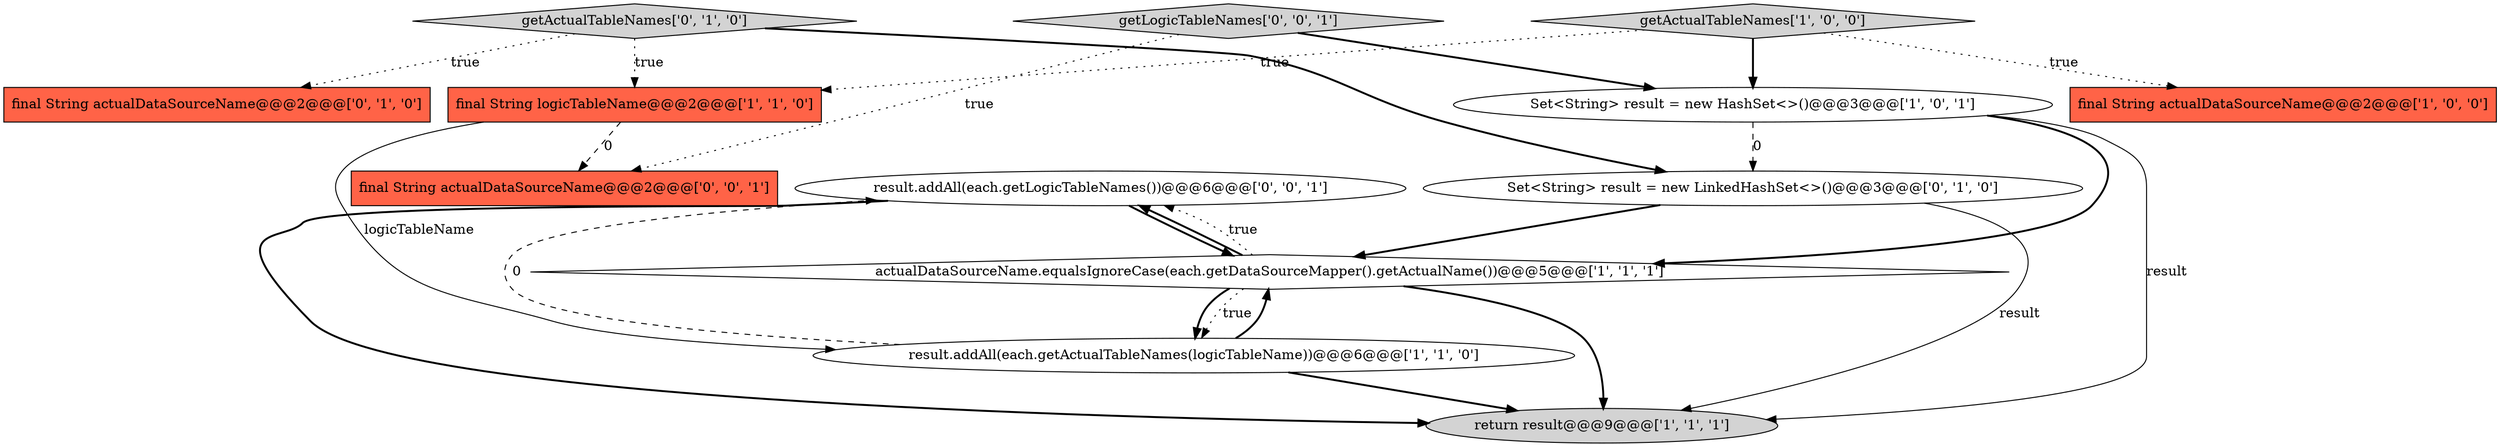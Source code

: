 digraph {
10 [style = filled, label = "result.addAll(each.getLogicTableNames())@@@6@@@['0', '0', '1']", fillcolor = white, shape = ellipse image = "AAA0AAABBB3BBB"];
12 [style = filled, label = "final String actualDataSourceName@@@2@@@['0', '0', '1']", fillcolor = tomato, shape = box image = "AAA0AAABBB3BBB"];
2 [style = filled, label = "result.addAll(each.getActualTableNames(logicTableName))@@@6@@@['1', '1', '0']", fillcolor = white, shape = ellipse image = "AAA0AAABBB1BBB"];
5 [style = filled, label = "getActualTableNames['1', '0', '0']", fillcolor = lightgray, shape = diamond image = "AAA0AAABBB1BBB"];
3 [style = filled, label = "actualDataSourceName.equalsIgnoreCase(each.getDataSourceMapper().getActualName())@@@5@@@['1', '1', '1']", fillcolor = white, shape = diamond image = "AAA0AAABBB1BBB"];
0 [style = filled, label = "final String actualDataSourceName@@@2@@@['1', '0', '0']", fillcolor = tomato, shape = box image = "AAA0AAABBB1BBB"];
6 [style = filled, label = "return result@@@9@@@['1', '1', '1']", fillcolor = lightgray, shape = ellipse image = "AAA0AAABBB1BBB"];
9 [style = filled, label = "getActualTableNames['0', '1', '0']", fillcolor = lightgray, shape = diamond image = "AAA0AAABBB2BBB"];
1 [style = filled, label = "Set<String> result = new HashSet<>()@@@3@@@['1', '0', '1']", fillcolor = white, shape = ellipse image = "AAA0AAABBB1BBB"];
11 [style = filled, label = "getLogicTableNames['0', '0', '1']", fillcolor = lightgray, shape = diamond image = "AAA0AAABBB3BBB"];
8 [style = filled, label = "final String actualDataSourceName@@@2@@@['0', '1', '0']", fillcolor = tomato, shape = box image = "AAA0AAABBB2BBB"];
7 [style = filled, label = "Set<String> result = new LinkedHashSet<>()@@@3@@@['0', '1', '0']", fillcolor = white, shape = ellipse image = "AAA1AAABBB2BBB"];
4 [style = filled, label = "final String logicTableName@@@2@@@['1', '1', '0']", fillcolor = tomato, shape = box image = "AAA0AAABBB1BBB"];
5->0 [style = dotted, label="true"];
3->10 [style = bold, label=""];
9->8 [style = dotted, label="true"];
4->12 [style = dashed, label="0"];
7->6 [style = solid, label="result"];
10->6 [style = bold, label=""];
11->12 [style = dotted, label="true"];
3->2 [style = bold, label=""];
5->1 [style = bold, label=""];
5->4 [style = dotted, label="true"];
2->10 [style = dashed, label="0"];
11->1 [style = bold, label=""];
10->3 [style = bold, label=""];
2->3 [style = bold, label=""];
3->6 [style = bold, label=""];
7->3 [style = bold, label=""];
3->10 [style = dotted, label="true"];
1->7 [style = dashed, label="0"];
1->3 [style = bold, label=""];
3->2 [style = dotted, label="true"];
1->6 [style = solid, label="result"];
9->4 [style = dotted, label="true"];
2->6 [style = bold, label=""];
4->2 [style = solid, label="logicTableName"];
9->7 [style = bold, label=""];
}
